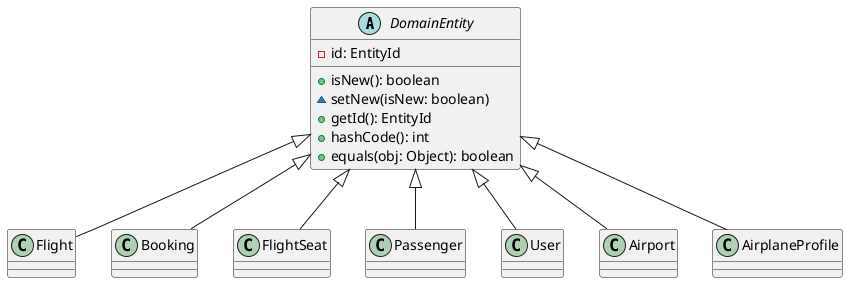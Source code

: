 @startuml layer supertype

abstract class DomainEntity {
  - id: EntityId
  + isNew(): boolean
  ~ setNew(isNew: boolean)
  + getId(): EntityId
  + hashCode(): int
  + equals(obj: Object): boolean
}

class Flight

class Booking 

class FlightSeat

class Passenger 

class User

class Airport

class AirplaneProfile

Flight -up-|> DomainEntity
FlightSeat -up-|> DomainEntity
Booking -up-|> DomainEntity
Passenger -up-|> DomainEntity
User -up-|> DomainEntity
Airport -up-|> DomainEntity
AirplaneProfile -up-|> DomainEntity

@enduml
